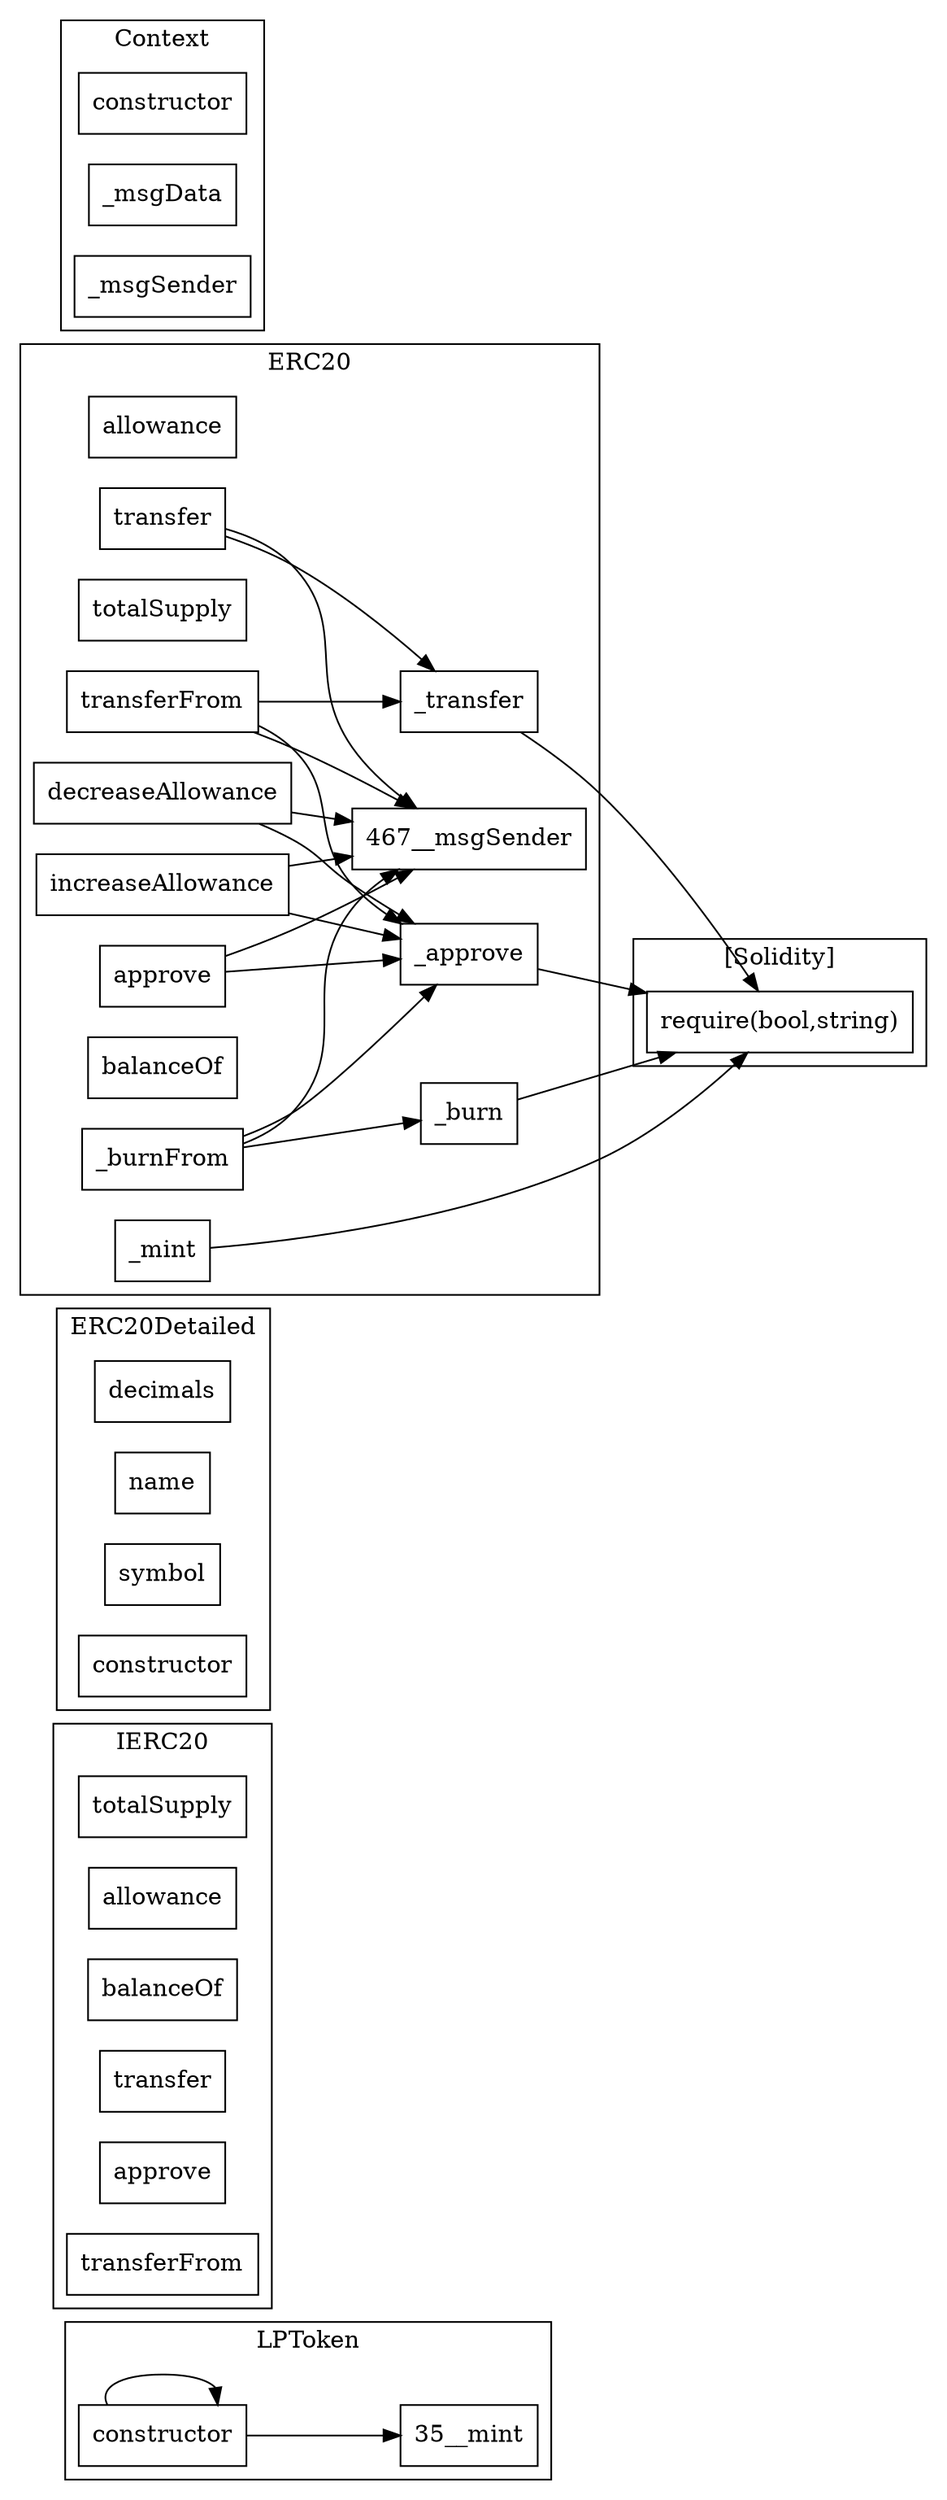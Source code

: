 strict digraph {
rankdir="LR"
node [shape=box]
subgraph cluster_35_LPToken {
label = "LPToken"
"35_constructor" [label="constructor"]
"35_constructor" -> "35_constructor"
"35_constructor" -> "35__mint"
}subgraph cluster_781_IERC20 {
label = "IERC20"
"781_totalSupply" [label="totalSupply"]
"781_allowance" [label="allowance"]
"781_balanceOf" [label="balanceOf"]
"781_transfer" [label="transfer"]
"781_approve" [label="approve"]
"781_transferFrom" [label="transferFrom"]
}subgraph cluster_525_ERC20Detailed {
label = "ERC20Detailed"
"525_decimals" [label="decimals"]
"525_name" [label="name"]
"525_symbol" [label="symbol"]
"525_constructor" [label="constructor"]
}subgraph cluster_467_ERC20 {
label = "ERC20"
"467__approve" [label="_approve"]
"467_allowance" [label="allowance"]
"467_increaseAllowance" [label="increaseAllowance"]
"467__transfer" [label="_transfer"]
"467__burn" [label="_burn"]
"467_totalSupply" [label="totalSupply"]
"467_transfer" [label="transfer"]
"467__mint" [label="_mint"]
"467__burnFrom" [label="_burnFrom"]
"467_transferFrom" [label="transferFrom"]
"467_balanceOf" [label="balanceOf"]
"467_decreaseAllowance" [label="decreaseAllowance"]
"467_approve" [label="approve"]
"467_decreaseAllowance" -> "467__msgSender"
"467_transfer" -> "467__msgSender"
"467_transferFrom" -> "467__approve"
"467_approve" -> "467__approve"
"467_transferFrom" -> "467__transfer"
"467__burnFrom" -> "467__msgSender"
"467_transfer" -> "467__transfer"
"467_approve" -> "467__msgSender"
"467_transferFrom" -> "467__msgSender"
"467__burnFrom" -> "467__approve"
"467_increaseAllowance" -> "467__msgSender"
"467__burnFrom" -> "467__burn"
"467_increaseAllowance" -> "467__approve"
"467_decreaseAllowance" -> "467__approve"
}subgraph cluster_62_Context {
label = "Context"
"62_constructor" [label="constructor"]
"62__msgData" [label="_msgData"]
"62__msgSender" [label="_msgSender"]
}subgraph cluster_solidity {
label = "[Solidity]"
"require(bool,string)" 
"467__burn" -> "require(bool,string)"
"467__transfer" -> "require(bool,string)"
"467__approve" -> "require(bool,string)"
"467__mint" -> "require(bool,string)"
}
}